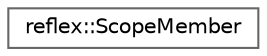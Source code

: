 digraph "Graphical Class Hierarchy"
{
 // LATEX_PDF_SIZE
  bgcolor="transparent";
  edge [fontname=Helvetica,fontsize=10,labelfontname=Helvetica,labelfontsize=10];
  node [fontname=Helvetica,fontsize=10,shape=box,height=0.2,width=0.4];
  rankdir="LR";
  Node0 [id="Node000000",label="reflex::ScopeMember",height=0.2,width=0.4,color="grey40", fillcolor="white", style="filled",URL="$classreflex_1_1ScopeMember.html",tooltip=" "];
}

